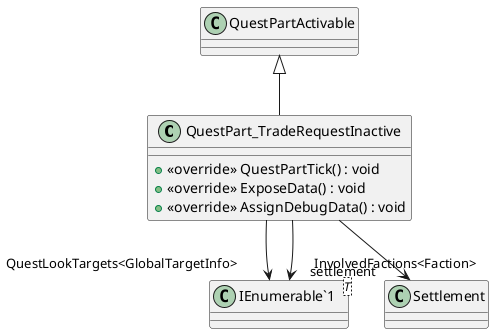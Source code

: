@startuml
class QuestPart_TradeRequestInactive {
    + <<override>> QuestPartTick() : void
    + <<override>> ExposeData() : void
    + <<override>> AssignDebugData() : void
}
class "IEnumerable`1"<T> {
}
QuestPartActivable <|-- QuestPart_TradeRequestInactive
QuestPart_TradeRequestInactive --> "settlement" Settlement
QuestPart_TradeRequestInactive --> "QuestLookTargets<GlobalTargetInfo>" "IEnumerable`1"
QuestPart_TradeRequestInactive --> "InvolvedFactions<Faction>" "IEnumerable`1"
@enduml
